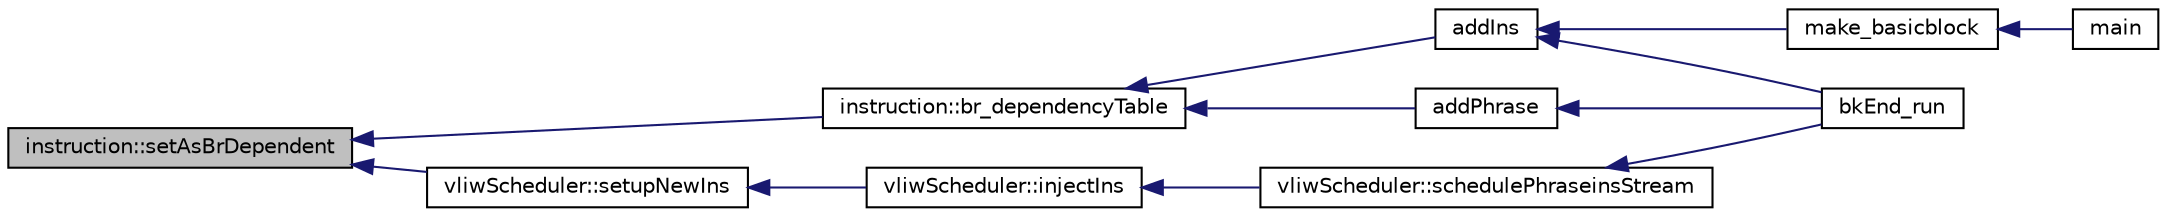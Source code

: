 digraph G
{
  edge [fontname="Helvetica",fontsize="10",labelfontname="Helvetica",labelfontsize="10"];
  node [fontname="Helvetica",fontsize="10",shape=record];
  rankdir=LR;
  Node1 [label="instruction::setAsBrDependent",height=0.2,width=0.4,color="black", fillcolor="grey75", style="filled" fontcolor="black"];
  Node1 -> Node2 [dir=back,color="midnightblue",fontsize="10",style="solid",fontname="Helvetica"];
  Node2 [label="instruction::br_dependencyTable",height=0.2,width=0.4,color="black", fillcolor="white", style="filled",URL="$classinstruction.html#a578f14a412f7d77a1e87aa52af78eade"];
  Node2 -> Node3 [dir=back,color="midnightblue",fontsize="10",style="solid",fontname="Helvetica"];
  Node3 [label="addIns",height=0.2,width=0.4,color="black", fillcolor="white", style="filled",URL="$bkEnd_8cpp.html#a699e911f02cc068558e37f3496d086ce"];
  Node3 -> Node4 [dir=back,color="midnightblue",fontsize="10",style="solid",fontname="Helvetica"];
  Node4 [label="bkEnd_run",height=0.2,width=0.4,color="black", fillcolor="white", style="filled",URL="$bkEnd_8h.html#a0de885ce07273f37e162ecb0e63ec95d"];
  Node3 -> Node5 [dir=back,color="midnightblue",fontsize="10",style="solid",fontname="Helvetica"];
  Node5 [label="make_basicblock",height=0.2,width=0.4,color="black", fillcolor="white", style="filled",URL="$make__basicblock_8cpp.html#a765669fc41b8885a39c1ec0df0df96ca"];
  Node5 -> Node6 [dir=back,color="midnightblue",fontsize="10",style="solid",fontname="Helvetica"];
  Node6 [label="main",height=0.2,width=0.4,color="black", fillcolor="white", style="filled",URL="$main_8cpp.html#a0ddf1224851353fc92bfbff6f499fa97"];
  Node2 -> Node7 [dir=back,color="midnightblue",fontsize="10",style="solid",fontname="Helvetica"];
  Node7 [label="addPhrase",height=0.2,width=0.4,color="black", fillcolor="white", style="filled",URL="$bkEnd_8cpp.html#a73b0a124e04ab7ad583a8ad063d501c5"];
  Node7 -> Node4 [dir=back,color="midnightblue",fontsize="10",style="solid",fontname="Helvetica"];
  Node1 -> Node8 [dir=back,color="midnightblue",fontsize="10",style="solid",fontname="Helvetica"];
  Node8 [label="vliwScheduler::setupNewIns",height=0.2,width=0.4,color="black", fillcolor="white", style="filled",URL="$classvliwScheduler.html#afd1ec0df4e12e892ef2e1d6cd5a1ad3c"];
  Node8 -> Node9 [dir=back,color="midnightblue",fontsize="10",style="solid",fontname="Helvetica"];
  Node9 [label="vliwScheduler::injectIns",height=0.2,width=0.4,color="black", fillcolor="white", style="filled",URL="$classvliwScheduler.html#adc49e9c2b4208f4bf4fe3d1a465e409b"];
  Node9 -> Node10 [dir=back,color="midnightblue",fontsize="10",style="solid",fontname="Helvetica"];
  Node10 [label="vliwScheduler::schedulePhraseinsStream",height=0.2,width=0.4,color="black", fillcolor="white", style="filled",URL="$classvliwScheduler.html#a5abce2c71dce559d07f8f5de8f04c146"];
  Node10 -> Node4 [dir=back,color="midnightblue",fontsize="10",style="solid",fontname="Helvetica"];
}
